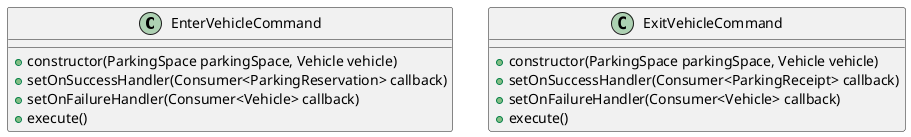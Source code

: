 @startuml
class EnterVehicleCommand {
    + constructor(ParkingSpace parkingSpace, Vehicle vehicle)
    + setOnSuccessHandler(Consumer<ParkingReservation> callback)
    + setOnFailureHandler(Consumer<Vehicle> callback)
    + execute()
}

class ExitVehicleCommand {
    + constructor(ParkingSpace parkingSpace, Vehicle vehicle)
    + setOnSuccessHandler(Consumer<ParkingReceipt> callback)
    + setOnFailureHandler(Consumer<Vehicle> callback)
    + execute()
}
@enduml